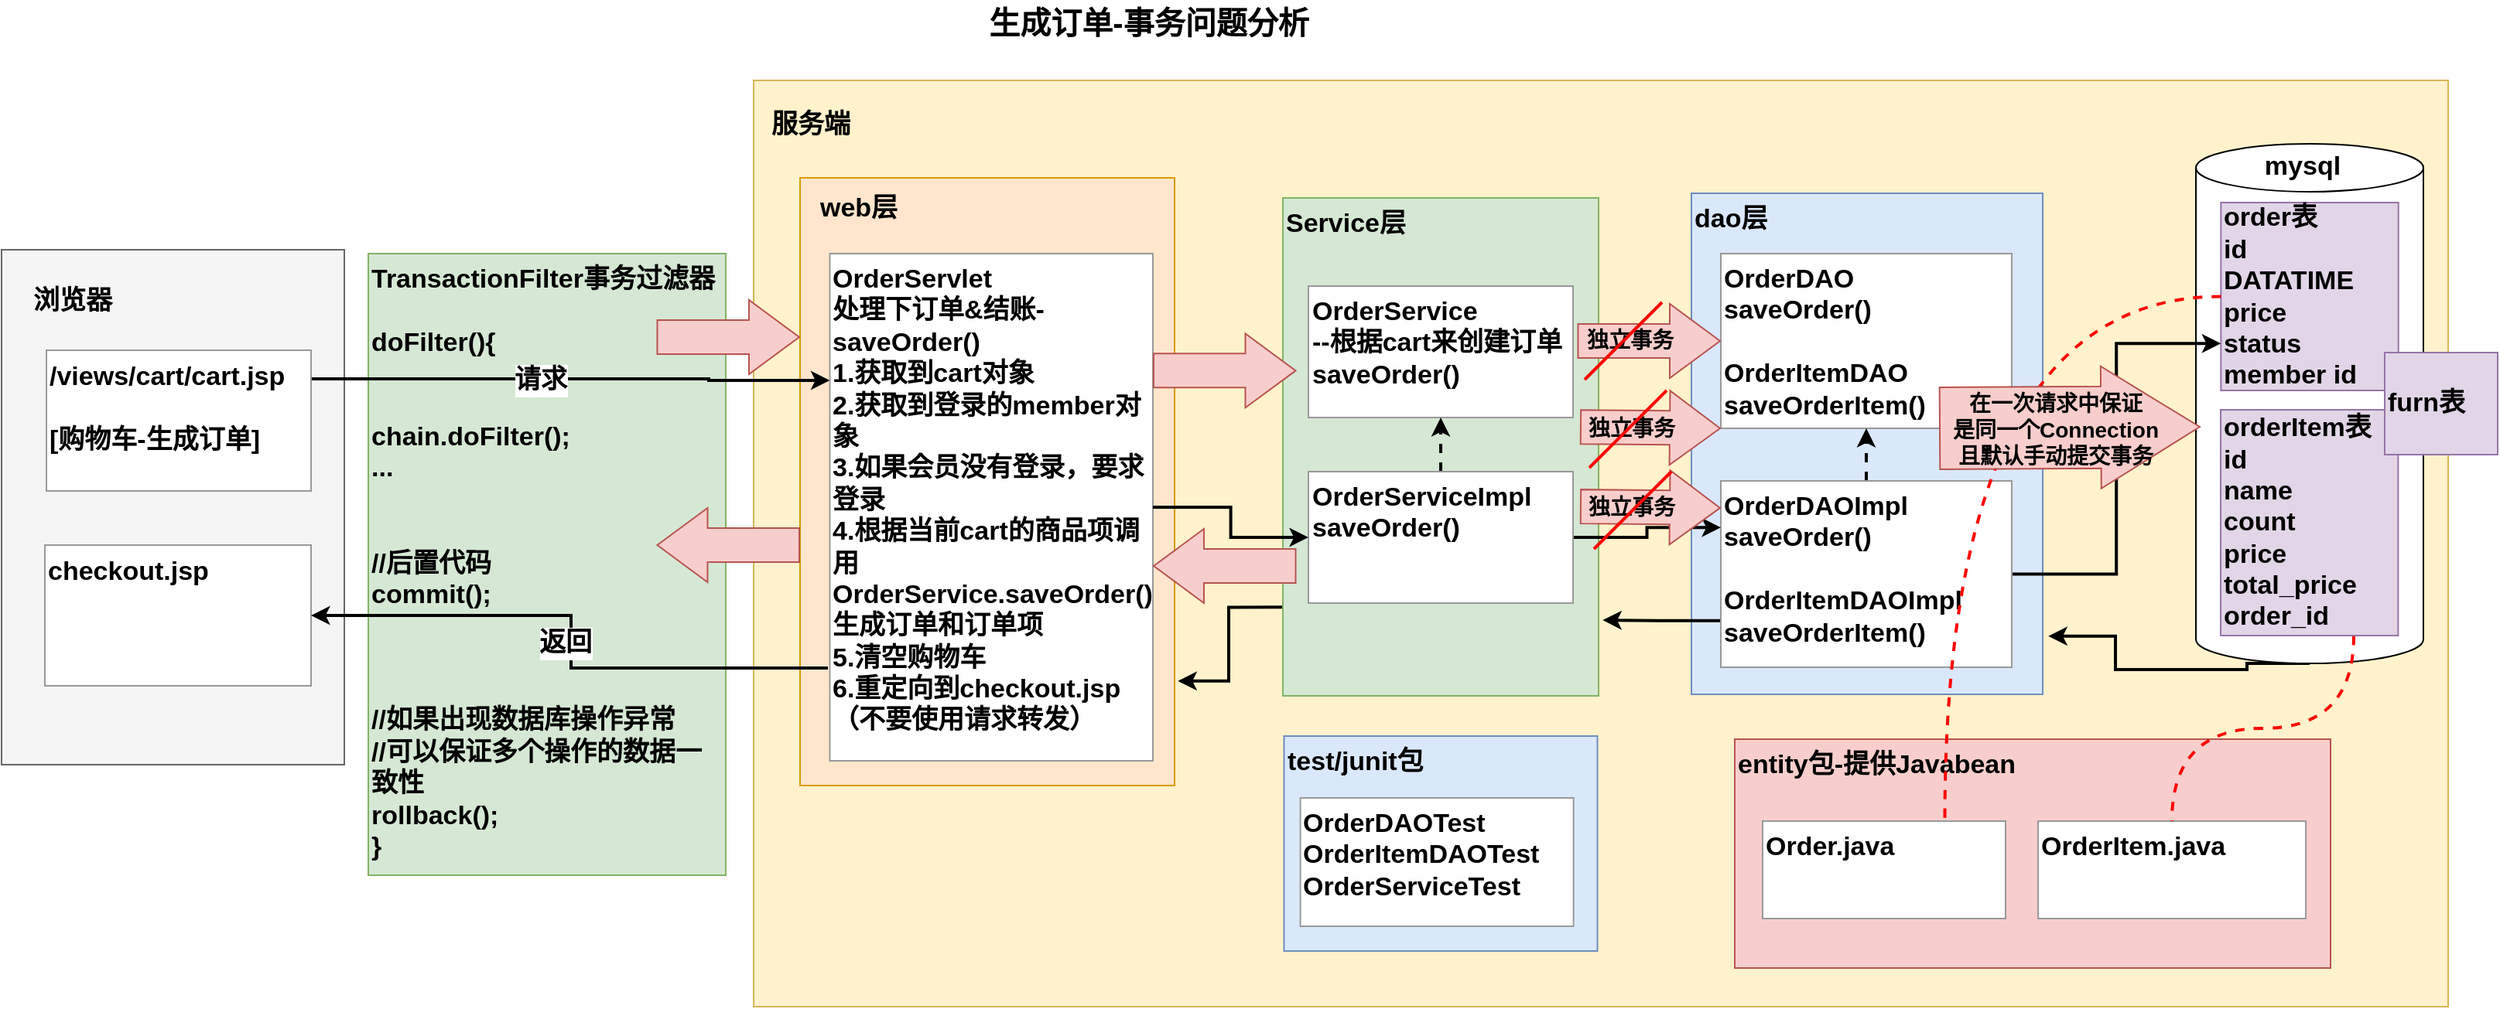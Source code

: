<mxfile compressed="false" version="18.0.1" type="device">
  <diagram id="3w6g5_Ta-V8lRmugiTsT" name="第 1 页">
    <mxGraphModel dx="1022" dy="939" grid="0" gridSize="10" guides="1" tooltips="1" connect="1" arrows="1" fold="1" page="0" pageScale="1" pageWidth="827" pageHeight="1169" math="0" shadow="0">
      <root>
        <mxCell id="0" />
        <mxCell id="1" parent="0" />
        <mxCell id="mBf9UV0CY9F_pJoEAyXT-12" value="TransactionFilter事务过滤器&lt;br&gt;&lt;br&gt;doFilter(){&lt;br&gt;&lt;br&gt;&lt;br&gt;chain.doFilter();&lt;br&gt;...&lt;br&gt;&lt;br&gt;&lt;br&gt;//后置代码&lt;br&gt;commit();&lt;br&gt;&lt;br&gt;&lt;br&gt;&lt;br&gt;//如果出现数据库操作异常&lt;br&gt;//可以保证多个操作的数据一致性&lt;br&gt;rollback();&lt;br&gt;}" style="rounded=0;whiteSpace=wrap;html=1;fontSize=17;fillColor=#d5e8d4;strokeColor=#82b366;fontStyle=1;verticalAlign=top;align=left;" vertex="1" parent="1">
          <mxGeometry x="616" y="119" width="231" height="402" as="geometry" />
        </mxCell>
        <mxCell id="GYIKJYMq1MzzK1BG4W0E-2" value="" style="rounded=0;whiteSpace=wrap;html=1;fontSize=18;fillColor=#f5f5f5;strokeColor=#666666;fontStyle=1;fontColor=#333333;" parent="1" vertex="1">
          <mxGeometry x="379" y="116.5" width="221.5" height="333" as="geometry" />
        </mxCell>
        <mxCell id="GYIKJYMq1MzzK1BG4W0E-3" value="浏览器" style="text;html=1;strokeColor=none;fillColor=none;align=center;verticalAlign=middle;whiteSpace=wrap;rounded=0;fontSize=17;fontStyle=1" parent="1" vertex="1">
          <mxGeometry x="395" y="135" width="60" height="30" as="geometry" />
        </mxCell>
        <mxCell id="GYIKJYMq1MzzK1BG4W0E-6" value="" style="rounded=0;whiteSpace=wrap;html=1;fontSize=17;fillColor=#fff2cc;strokeColor=#d6b656;fontStyle=1" parent="1" vertex="1">
          <mxGeometry x="865" y="7" width="1095" height="599" as="geometry" />
        </mxCell>
        <mxCell id="GYIKJYMq1MzzK1BG4W0E-7" value="服务端" style="text;html=1;strokeColor=none;fillColor=none;align=center;verticalAlign=middle;whiteSpace=wrap;rounded=0;fontSize=17;fontStyle=1" parent="1" vertex="1">
          <mxGeometry x="872" y="21" width="60" height="30" as="geometry" />
        </mxCell>
        <mxCell id="GYIKJYMq1MzzK1BG4W0E-9" value="" style="text;html=1;strokeColor=#d79b00;fillColor=#ffe6cc;align=left;verticalAlign=top;whiteSpace=wrap;rounded=0;fontSize=17;fontStyle=1" parent="1" vertex="1">
          <mxGeometry x="895" y="70" width="242" height="393" as="geometry" />
        </mxCell>
        <mxCell id="8VZ2lhoY9Nfm3T2TA_DG-3" value="web层" style="text;html=1;strokeColor=none;fillColor=none;align=left;verticalAlign=top;whiteSpace=wrap;rounded=0;fontSize=17;fontStyle=1" parent="1" vertex="1">
          <mxGeometry x="906" y="73" width="60" height="30" as="geometry" />
        </mxCell>
        <mxCell id="Zatc0vboHGfkbghF3RjW-1" value="entity包-提供Javabean" style="rounded=0;whiteSpace=wrap;html=1;labelBorderColor=none;fontSize=17;strokeColor=#b85450;align=left;fontStyle=1;verticalAlign=top;fillColor=#f8cecc;" parent="1" vertex="1">
          <mxGeometry x="1499" y="433" width="385" height="148" as="geometry" />
        </mxCell>
        <mxCell id="bZlDuSdulc7KowGW-_eb-3" style="edgeStyle=orthogonalEdgeStyle;rounded=0;orthogonalLoop=1;jettySize=auto;html=1;entryX=0;entryY=0.25;entryDx=0;entryDy=0;strokeWidth=2;" parent="1" target="Zatc0vboHGfkbghF3RjW-7" edge="1">
          <mxGeometry relative="1" as="geometry">
            <Array as="points">
              <mxPoint x="836" y="200" />
              <mxPoint x="836" y="201" />
            </Array>
            <mxPoint x="577" y="200" as="sourcePoint" />
          </mxGeometry>
        </mxCell>
        <mxCell id="bH3xDzZneyEVNI92kBVy-24" value="请求" style="edgeLabel;html=1;align=center;verticalAlign=middle;resizable=0;points=[];fontSize=17;fontStyle=1" parent="bZlDuSdulc7KowGW-_eb-3" vertex="1" connectable="0">
          <mxGeometry x="-0.12" relative="1" as="geometry">
            <mxPoint x="1" y="1" as="offset" />
          </mxGeometry>
        </mxCell>
        <mxCell id="Zatc0vboHGfkbghF3RjW-6" value="/views/cart/cart.jsp&lt;br&gt;&lt;br&gt;[购物车-生成订单]" style="rounded=0;whiteSpace=wrap;html=1;fontSize=17;fontStyle=1;align=left;verticalAlign=top;strokeColor=#999999;" parent="1" vertex="1">
          <mxGeometry x="408" y="181.5" width="171" height="91" as="geometry" />
        </mxCell>
        <mxCell id="Zatc0vboHGfkbghF3RjW-7" value="OrderServlet&lt;br&gt;处理下订单&amp;amp;结账-saveOrder()&lt;br&gt;1.获取到cart对象&lt;br&gt;2.获取到登录的member对象&lt;br&gt;3.如果会员没有登录，要求登录&lt;br&gt;4.根据当前cart的商品项调用OrderService.saveOrder()生成订单和订单项&lt;br&gt;5.清空购物车&lt;br&gt;6.重定向到checkout.jsp（不要使用请求转发）" style="rounded=0;whiteSpace=wrap;html=1;fontSize=17;align=left;verticalAlign=top;fontStyle=1;strokeColor=#999999;" parent="1" vertex="1">
          <mxGeometry x="914.25" y="119" width="208.75" height="328" as="geometry" />
        </mxCell>
        <mxCell id="sAvUuzzA0ZJwsFMWrOZG-2" value="Order.java" style="rounded=0;whiteSpace=wrap;html=1;labelBorderColor=none;fontSize=17;strokeColor=#999999;fontStyle=1;align=left;verticalAlign=top;" parent="1" vertex="1">
          <mxGeometry x="1517" y="486" width="157" height="63" as="geometry" />
        </mxCell>
        <mxCell id="w-7WuPagmr1MUGhSwBlZ-1" value="OrderItem.java" style="rounded=0;whiteSpace=wrap;html=1;labelBorderColor=none;fontSize=17;strokeColor=#999999;fontStyle=1;align=left;verticalAlign=top;" parent="1" vertex="1">
          <mxGeometry x="1695" y="486" width="173" height="63" as="geometry" />
        </mxCell>
        <mxCell id="bH3xDzZneyEVNI92kBVy-25" style="edgeStyle=orthogonalEdgeStyle;rounded=0;orthogonalLoop=1;jettySize=auto;html=1;exitX=0.002;exitY=0.822;exitDx=0;exitDy=0;entryX=1.009;entryY=0.828;entryDx=0;entryDy=0;entryPerimeter=0;fontSize=17;strokeWidth=2;exitPerimeter=0;" parent="1" source="dEFfX4xB_Dbg5YB7Ye-p-20" target="GYIKJYMq1MzzK1BG4W0E-9" edge="1">
          <mxGeometry relative="1" as="geometry">
            <Array as="points">
              <mxPoint x="1172" y="348" />
              <mxPoint x="1172" y="395" />
            </Array>
          </mxGeometry>
        </mxCell>
        <mxCell id="dEFfX4xB_Dbg5YB7Ye-p-20" value="Service层" style="text;html=1;strokeColor=#82b366;fillColor=#d5e8d4;align=left;verticalAlign=top;whiteSpace=wrap;rounded=0;fontSize=17;fontStyle=1" parent="1" vertex="1">
          <mxGeometry x="1207" y="83" width="204" height="322" as="geometry" />
        </mxCell>
        <mxCell id="dEFfX4xB_Dbg5YB7Ye-p-22" value="dao层" style="text;html=1;strokeColor=#6c8ebf;fillColor=#dae8fc;align=left;verticalAlign=top;whiteSpace=wrap;rounded=0;fontSize=17;fontStyle=1" parent="1" vertex="1">
          <mxGeometry x="1471" y="80" width="227" height="324" as="geometry" />
        </mxCell>
        <mxCell id="bH3xDzZneyEVNI92kBVy-3" style="edgeStyle=orthogonalEdgeStyle;rounded=0;orthogonalLoop=1;jettySize=auto;html=1;exitX=0.5;exitY=1;exitDx=0;exitDy=0;exitPerimeter=0;entryX=1.016;entryY=0.884;entryDx=0;entryDy=0;entryPerimeter=0;strokeWidth=2;" parent="1" source="dEFfX4xB_Dbg5YB7Ye-p-24" target="dEFfX4xB_Dbg5YB7Ye-p-22" edge="1">
          <mxGeometry relative="1" as="geometry">
            <Array as="points">
              <mxPoint x="1830" y="388" />
              <mxPoint x="1745" y="388" />
              <mxPoint x="1745" y="366" />
            </Array>
          </mxGeometry>
        </mxCell>
        <mxCell id="dEFfX4xB_Dbg5YB7Ye-p-24" value="" style="shape=cylinder3;whiteSpace=wrap;html=1;boundedLbl=1;backgroundOutline=1;size=15.49;fontSize=17;fontStyle=1" parent="1" vertex="1">
          <mxGeometry x="1797" y="48" width="147" height="336" as="geometry" />
        </mxCell>
        <mxCell id="dEFfX4xB_Dbg5YB7Ye-p-35" value="mysql" style="text;html=1;strokeColor=none;fillColor=none;align=center;verticalAlign=middle;whiteSpace=wrap;rounded=0;labelBorderColor=none;fontSize=17;fontStyle=1" parent="1" vertex="1">
          <mxGeometry x="1835.5" y="48" width="60" height="30" as="geometry" />
        </mxCell>
        <mxCell id="dEFfX4xB_Dbg5YB7Ye-p-36" value="order表&lt;br&gt;id&lt;br&gt;DATATIME&lt;br&gt;price&lt;br&gt;status&lt;br&gt;member id&lt;br&gt;" style="rounded=0;whiteSpace=wrap;html=1;labelBorderColor=none;fontSize=17;strokeColor=#9673a6;fillColor=#e1d5e7;fontStyle=1;align=left;" parent="1" vertex="1">
          <mxGeometry x="1813.16" y="86" width="114.69" height="121.5" as="geometry" />
        </mxCell>
        <mxCell id="K7fGIww36e5OF8TXT6Bk-3" style="edgeStyle=orthogonalEdgeStyle;curved=1;rounded=0;orthogonalLoop=1;jettySize=auto;html=1;exitX=0.75;exitY=1;exitDx=0;exitDy=0;dashed=1;endArrow=none;endFill=0;strokeColor=#FF0000;strokeWidth=2;" parent="1" source="bH3xDzZneyEVNI92kBVy-2" target="w-7WuPagmr1MUGhSwBlZ-1" edge="1">
          <mxGeometry relative="1" as="geometry" />
        </mxCell>
        <mxCell id="bH3xDzZneyEVNI92kBVy-2" value="orderItem表&lt;br&gt;id&lt;br&gt;name&lt;br&gt;count&lt;br&gt;price&lt;br&gt;total_price&lt;br&gt;order_id" style="rounded=0;whiteSpace=wrap;html=1;labelBorderColor=none;fontSize=17;strokeColor=#9673a6;fillColor=#e1d5e7;fontStyle=1;align=left;" parent="1" vertex="1">
          <mxGeometry x="1813" y="220" width="114.69" height="146" as="geometry" />
        </mxCell>
        <mxCell id="bH3xDzZneyEVNI92kBVy-5" value="test/junit包&lt;br&gt;" style="rounded=0;whiteSpace=wrap;html=1;labelBorderColor=none;fontSize=17;strokeColor=#6c8ebf;fontStyle=1;align=left;verticalAlign=top;fillColor=#dae8fc;" parent="1" vertex="1">
          <mxGeometry x="1207.75" y="431" width="202.5" height="139" as="geometry" />
        </mxCell>
        <mxCell id="bH3xDzZneyEVNI92kBVy-6" value="OrderDAOTest&lt;br&gt;OrderItemDAOTest&lt;br&gt;OrderServiceTest" style="rounded=0;whiteSpace=wrap;html=1;labelBorderColor=none;fontSize=17;strokeColor=#999999;fontStyle=1;align=left;verticalAlign=top;" parent="1" vertex="1">
          <mxGeometry x="1218.31" y="471" width="176.5" height="83" as="geometry" />
        </mxCell>
        <mxCell id="bH3xDzZneyEVNI92kBVy-11" value="OrderDAO&lt;br&gt;saveOrder()&lt;br&gt;&lt;br&gt;OrderItemDAO&lt;br&gt;saveOrderItem()" style="rounded=0;whiteSpace=wrap;html=1;labelBorderColor=none;fontSize=17;strokeColor=#999999;fontStyle=1;align=left;verticalAlign=top;" parent="1" vertex="1">
          <mxGeometry x="1490" y="119" width="188" height="113" as="geometry" />
        </mxCell>
        <mxCell id="bH3xDzZneyEVNI92kBVy-13" style="edgeStyle=orthogonalEdgeStyle;rounded=0;orthogonalLoop=1;jettySize=auto;html=1;entryX=0;entryY=0.75;entryDx=0;entryDy=0;strokeWidth=2;" parent="1" source="bH3xDzZneyEVNI92kBVy-12" target="dEFfX4xB_Dbg5YB7Ye-p-36" edge="1">
          <mxGeometry relative="1" as="geometry" />
        </mxCell>
        <mxCell id="bH3xDzZneyEVNI92kBVy-14" style="edgeStyle=orthogonalEdgeStyle;rounded=0;orthogonalLoop=1;jettySize=auto;html=1;exitX=0.5;exitY=0;exitDx=0;exitDy=0;entryX=0.5;entryY=1;entryDx=0;entryDy=0;strokeWidth=2;dashed=1;" parent="1" source="bH3xDzZneyEVNI92kBVy-12" target="bH3xDzZneyEVNI92kBVy-11" edge="1">
          <mxGeometry relative="1" as="geometry" />
        </mxCell>
        <mxCell id="bH3xDzZneyEVNI92kBVy-19" style="edgeStyle=orthogonalEdgeStyle;rounded=0;orthogonalLoop=1;jettySize=auto;html=1;exitX=0;exitY=0.75;exitDx=0;exitDy=0;entryX=1.013;entryY=0.848;entryDx=0;entryDy=0;entryPerimeter=0;strokeWidth=2;" parent="1" source="bH3xDzZneyEVNI92kBVy-12" target="dEFfX4xB_Dbg5YB7Ye-p-20" edge="1">
          <mxGeometry relative="1" as="geometry" />
        </mxCell>
        <mxCell id="bH3xDzZneyEVNI92kBVy-12" value="OrderDAOImpl&lt;br&gt;saveOrder()&lt;br&gt;&lt;br&gt;OrderItemDAOImpl&lt;br&gt;saveOrderItem()" style="rounded=0;whiteSpace=wrap;html=1;labelBorderColor=none;fontSize=17;strokeColor=#999999;fontStyle=1;align=left;verticalAlign=top;" parent="1" vertex="1">
          <mxGeometry x="1490" y="266" width="188" height="120.5" as="geometry" />
        </mxCell>
        <mxCell id="bH3xDzZneyEVNI92kBVy-15" value="OrderService&lt;br&gt;--根据cart来创建订单&lt;br&gt;saveOrder()&lt;br&gt;" style="rounded=0;whiteSpace=wrap;html=1;labelBorderColor=none;fontSize=17;strokeColor=#999999;fontStyle=1;align=left;verticalAlign=top;" parent="1" vertex="1">
          <mxGeometry x="1223.5" y="140" width="171" height="85" as="geometry" />
        </mxCell>
        <mxCell id="bH3xDzZneyEVNI92kBVy-17" style="edgeStyle=orthogonalEdgeStyle;rounded=0;orthogonalLoop=1;jettySize=auto;html=1;exitX=0.5;exitY=0;exitDx=0;exitDy=0;entryX=0.5;entryY=1;entryDx=0;entryDy=0;dashed=1;strokeWidth=2;" parent="1" source="bH3xDzZneyEVNI92kBVy-16" target="bH3xDzZneyEVNI92kBVy-15" edge="1">
          <mxGeometry relative="1" as="geometry" />
        </mxCell>
        <mxCell id="bH3xDzZneyEVNI92kBVy-18" style="edgeStyle=orthogonalEdgeStyle;rounded=0;orthogonalLoop=1;jettySize=auto;html=1;exitX=1;exitY=0.5;exitDx=0;exitDy=0;entryX=0;entryY=0.25;entryDx=0;entryDy=0;strokeWidth=2;" parent="1" source="bH3xDzZneyEVNI92kBVy-16" target="bH3xDzZneyEVNI92kBVy-12" edge="1">
          <mxGeometry relative="1" as="geometry" />
        </mxCell>
        <mxCell id="bH3xDzZneyEVNI92kBVy-16" value="OrderServiceImpl&lt;br&gt;saveOrder()" style="rounded=0;whiteSpace=wrap;html=1;labelBorderColor=none;fontSize=17;strokeColor=#999999;fontStyle=1;align=left;verticalAlign=top;" parent="1" vertex="1">
          <mxGeometry x="1223.5" y="260" width="171" height="85" as="geometry" />
        </mxCell>
        <mxCell id="bH3xDzZneyEVNI92kBVy-20" style="edgeStyle=orthogonalEdgeStyle;rounded=0;orthogonalLoop=1;jettySize=auto;html=1;strokeWidth=2;" parent="1" source="Zatc0vboHGfkbghF3RjW-7" target="bH3xDzZneyEVNI92kBVy-16" edge="1">
          <mxGeometry relative="1" as="geometry" />
        </mxCell>
        <mxCell id="bH3xDzZneyEVNI92kBVy-23" value="checkout.jsp&lt;br&gt;" style="rounded=0;whiteSpace=wrap;html=1;fontSize=17;fontStyle=1;align=left;verticalAlign=top;strokeColor=#999999;" parent="1" vertex="1">
          <mxGeometry x="407" y="307.5" width="172" height="91" as="geometry" />
        </mxCell>
        <mxCell id="bH3xDzZneyEVNI92kBVy-27" value="生成订单-事务问题分析" style="text;html=1;align=center;verticalAlign=middle;resizable=0;points=[];autosize=1;strokeColor=none;fillColor=none;fontSize=20;fontStyle=1" parent="1" vertex="1">
          <mxGeometry x="1011" y="-45" width="217" height="28" as="geometry" />
        </mxCell>
        <mxCell id="K7fGIww36e5OF8TXT6Bk-1" value="furn表" style="rounded=0;whiteSpace=wrap;html=1;labelBorderColor=none;fontSize=17;strokeColor=#9673a6;fillColor=#e1d5e7;fontStyle=1;align=left;" parent="1" vertex="1">
          <mxGeometry x="1919" y="183" width="73" height="66" as="geometry" />
        </mxCell>
        <mxCell id="K7fGIww36e5OF8TXT6Bk-4" style="edgeStyle=orthogonalEdgeStyle;curved=1;rounded=0;orthogonalLoop=1;jettySize=auto;html=1;exitX=0;exitY=0.5;exitDx=0;exitDy=0;entryX=0.75;entryY=0;entryDx=0;entryDy=0;dashed=1;endArrow=none;endFill=0;strokeColor=#FF0000;strokeWidth=2;" parent="1" source="dEFfX4xB_Dbg5YB7Ye-p-36" target="sAvUuzzA0ZJwsFMWrOZG-2" edge="1">
          <mxGeometry relative="1" as="geometry" />
        </mxCell>
        <mxCell id="mBf9UV0CY9F_pJoEAyXT-1" value="" style="shape=flexArrow;endArrow=classic;html=1;rounded=0;fillColor=#f8cecc;strokeColor=#b85450;exitX=1.016;exitY=0.417;exitDx=0;exitDy=0;exitPerimeter=0;width=22;endSize=10.5;endWidth=25;" edge="1" parent="1" source="bH3xDzZneyEVNI92kBVy-15" target="bH3xDzZneyEVNI92kBVy-11">
          <mxGeometry width="50" height="50" relative="1" as="geometry">
            <mxPoint x="1385" y="386" as="sourcePoint" />
            <mxPoint x="1435" y="336" as="targetPoint" />
          </mxGeometry>
        </mxCell>
        <mxCell id="mBf9UV0CY9F_pJoEAyXT-4" value="独立事务" style="edgeLabel;html=1;align=center;verticalAlign=middle;resizable=0;points=[];fontStyle=1;fontSize=14;labelBackgroundColor=none;" vertex="1" connectable="0" parent="mBf9UV0CY9F_pJoEAyXT-1">
          <mxGeometry x="-0.342" relative="1" as="geometry">
            <mxPoint x="3" y="-1" as="offset" />
          </mxGeometry>
        </mxCell>
        <mxCell id="mBf9UV0CY9F_pJoEAyXT-2" value="" style="shape=flexArrow;endArrow=classic;html=1;rounded=0;fillColor=#f8cecc;strokeColor=#b85450;exitX=0.941;exitY=0.46;exitDx=0;exitDy=0;exitPerimeter=0;width=22;endSize=10.5;endWidth=25;" edge="1" parent="1" source="dEFfX4xB_Dbg5YB7Ye-p-20">
          <mxGeometry width="50" height="50" relative="1" as="geometry">
            <mxPoint x="1412.02" y="232.542" as="sourcePoint" />
            <mxPoint x="1490" y="231.997" as="targetPoint" />
          </mxGeometry>
        </mxCell>
        <mxCell id="mBf9UV0CY9F_pJoEAyXT-5" value="独立事务" style="edgeLabel;html=1;align=center;verticalAlign=middle;resizable=0;points=[];fontSize=14;fontStyle=1;labelBackgroundColor=none;" vertex="1" connectable="0" parent="mBf9UV0CY9F_pJoEAyXT-2">
          <mxGeometry x="-0.317" relative="1" as="geometry">
            <mxPoint x="2" as="offset" />
          </mxGeometry>
        </mxCell>
        <mxCell id="mBf9UV0CY9F_pJoEAyXT-7" value="" style="shape=flexArrow;endArrow=classic;html=1;rounded=0;fillColor=#f8cecc;strokeColor=#b85450;exitX=0.941;exitY=0.46;exitDx=0;exitDy=0;exitPerimeter=0;width=22;endSize=10.5;endWidth=25;" edge="1" parent="1">
          <mxGeometry width="50" height="50" relative="1" as="geometry">
            <mxPoint x="1398.964" y="282.56" as="sourcePoint" />
            <mxPoint x="1490" y="283.437" as="targetPoint" />
          </mxGeometry>
        </mxCell>
        <mxCell id="mBf9UV0CY9F_pJoEAyXT-8" value="独立事务" style="edgeLabel;html=1;align=center;verticalAlign=middle;resizable=0;points=[];fontSize=14;fontStyle=1;labelBackgroundColor=none;" vertex="1" connectable="0" parent="mBf9UV0CY9F_pJoEAyXT-7">
          <mxGeometry x="-0.317" relative="1" as="geometry">
            <mxPoint x="2" as="offset" />
          </mxGeometry>
        </mxCell>
        <mxCell id="mBf9UV0CY9F_pJoEAyXT-9" value="" style="shape=flexArrow;endArrow=classic;html=1;rounded=0;fillColor=#f8cecc;strokeColor=#b85450;exitX=1.016;exitY=0.417;exitDx=0;exitDy=0;exitPerimeter=0;width=22;endSize=10.5;endWidth=25;" edge="1" parent="1">
          <mxGeometry width="50" height="50" relative="1" as="geometry">
            <mxPoint x="1122.996" y="194.665" as="sourcePoint" />
            <mxPoint x="1215.76" y="194.692" as="targetPoint" />
          </mxGeometry>
        </mxCell>
        <mxCell id="mBf9UV0CY9F_pJoEAyXT-11" value="" style="shape=flexArrow;endArrow=classic;html=1;rounded=0;fillColor=#f8cecc;strokeColor=#b85450;exitX=1.016;exitY=0.417;exitDx=0;exitDy=0;exitPerimeter=0;width=22;endSize=10.5;endWidth=25;" edge="1" parent="1">
          <mxGeometry width="50" height="50" relative="1" as="geometry">
            <mxPoint x="1215.76" y="321.022" as="sourcePoint" />
            <mxPoint x="1122.996" y="320.995" as="targetPoint" />
          </mxGeometry>
        </mxCell>
        <mxCell id="mBf9UV0CY9F_pJoEAyXT-13" value="" style="shape=flexArrow;endArrow=classic;html=1;rounded=0;fillColor=#f8cecc;strokeColor=#b85450;exitX=0.75;exitY=1;exitDx=0;exitDy=0;width=53;endSize=20.95;endWidth=25;" edge="1" parent="1" source="bH3xDzZneyEVNI92kBVy-11">
          <mxGeometry width="50" height="50" relative="1" as="geometry">
            <mxPoint x="1673.996" y="230.575" as="sourcePoint" />
            <mxPoint x="1800" y="231" as="targetPoint" />
          </mxGeometry>
        </mxCell>
        <mxCell id="mBf9UV0CY9F_pJoEAyXT-14" value="在一次请求中保证&lt;br&gt;是同一个Connection&lt;br&gt;且默认手动提交事务" style="edgeLabel;html=1;align=center;verticalAlign=middle;resizable=0;points=[];fontSize=14;fontStyle=1;labelBackgroundColor=none;" vertex="1" connectable="0" parent="mBf9UV0CY9F_pJoEAyXT-13">
          <mxGeometry x="0.397" y="2" relative="1" as="geometry">
            <mxPoint x="-43" y="3" as="offset" />
          </mxGeometry>
        </mxCell>
        <mxCell id="mBf9UV0CY9F_pJoEAyXT-15" value="" style="shape=flexArrow;endArrow=classic;html=1;rounded=0;fillColor=#f8cecc;strokeColor=#b85450;exitX=1.016;exitY=0.417;exitDx=0;exitDy=0;exitPerimeter=0;width=22;endSize=10.5;endWidth=25;" edge="1" parent="1">
          <mxGeometry width="50" height="50" relative="1" as="geometry">
            <mxPoint x="802.236" y="172.995" as="sourcePoint" />
            <mxPoint x="895.0" y="173.022" as="targetPoint" />
          </mxGeometry>
        </mxCell>
        <mxCell id="mBf9UV0CY9F_pJoEAyXT-16" value="" style="shape=flexArrow;endArrow=classic;html=1;rounded=0;fillColor=#f8cecc;strokeColor=#b85450;exitX=1.016;exitY=0.417;exitDx=0;exitDy=0;exitPerimeter=0;width=22;endSize=10.5;endWidth=25;" edge="1" parent="1">
          <mxGeometry width="50" height="50" relative="1" as="geometry">
            <mxPoint x="895.0" y="307.522" as="sourcePoint" />
            <mxPoint x="802.236" y="307.495" as="targetPoint" />
          </mxGeometry>
        </mxCell>
        <mxCell id="bZlDuSdulc7KowGW-_eb-2" style="edgeStyle=orthogonalEdgeStyle;rounded=0;orthogonalLoop=1;jettySize=auto;html=1;entryX=1;entryY=0.5;entryDx=0;entryDy=0;strokeWidth=2;" parent="1" target="bH3xDzZneyEVNI92kBVy-23" edge="1">
          <mxGeometry relative="1" as="geometry">
            <mxPoint x="913" y="387" as="sourcePoint" />
            <Array as="points">
              <mxPoint x="913" y="387" />
              <mxPoint x="747" y="387" />
              <mxPoint x="747" y="353" />
            </Array>
          </mxGeometry>
        </mxCell>
        <mxCell id="jyQDhWdHv0TXVoNtGqj6-2" value="返回" style="edgeLabel;html=1;align=center;verticalAlign=middle;resizable=0;points=[];fontSize=17;fontColor=#000000;fontStyle=1" parent="bZlDuSdulc7KowGW-_eb-2" vertex="1" connectable="0">
          <mxGeometry x="-0.156" y="-1" relative="1" as="geometry">
            <mxPoint x="-15" y="-15" as="offset" />
          </mxGeometry>
        </mxCell>
        <mxCell id="mBf9UV0CY9F_pJoEAyXT-21" value="" style="endArrow=none;html=1;rounded=0;fontSize=17;strokeColor=#FF0000;strokeWidth=2;" edge="1" parent="1">
          <mxGeometry width="50" height="50" relative="1" as="geometry">
            <mxPoint x="1402" y="200.5" as="sourcePoint" />
            <mxPoint x="1452" y="150.5" as="targetPoint" />
          </mxGeometry>
        </mxCell>
        <mxCell id="mBf9UV0CY9F_pJoEAyXT-22" value="" style="endArrow=none;html=1;rounded=0;fontSize=17;strokeColor=#FF0000;strokeWidth=2;" edge="1" parent="1">
          <mxGeometry width="50" height="50" relative="1" as="geometry">
            <mxPoint x="1408" y="310" as="sourcePoint" />
            <mxPoint x="1458" y="260" as="targetPoint" />
          </mxGeometry>
        </mxCell>
        <mxCell id="mBf9UV0CY9F_pJoEAyXT-23" value="" style="endArrow=none;html=1;rounded=0;fontSize=17;strokeColor=#FF0000;strokeWidth=2;" edge="1" parent="1">
          <mxGeometry width="50" height="50" relative="1" as="geometry">
            <mxPoint x="1405" y="257.5" as="sourcePoint" />
            <mxPoint x="1455" y="207.5" as="targetPoint" />
          </mxGeometry>
        </mxCell>
      </root>
    </mxGraphModel>
  </diagram>
</mxfile>
